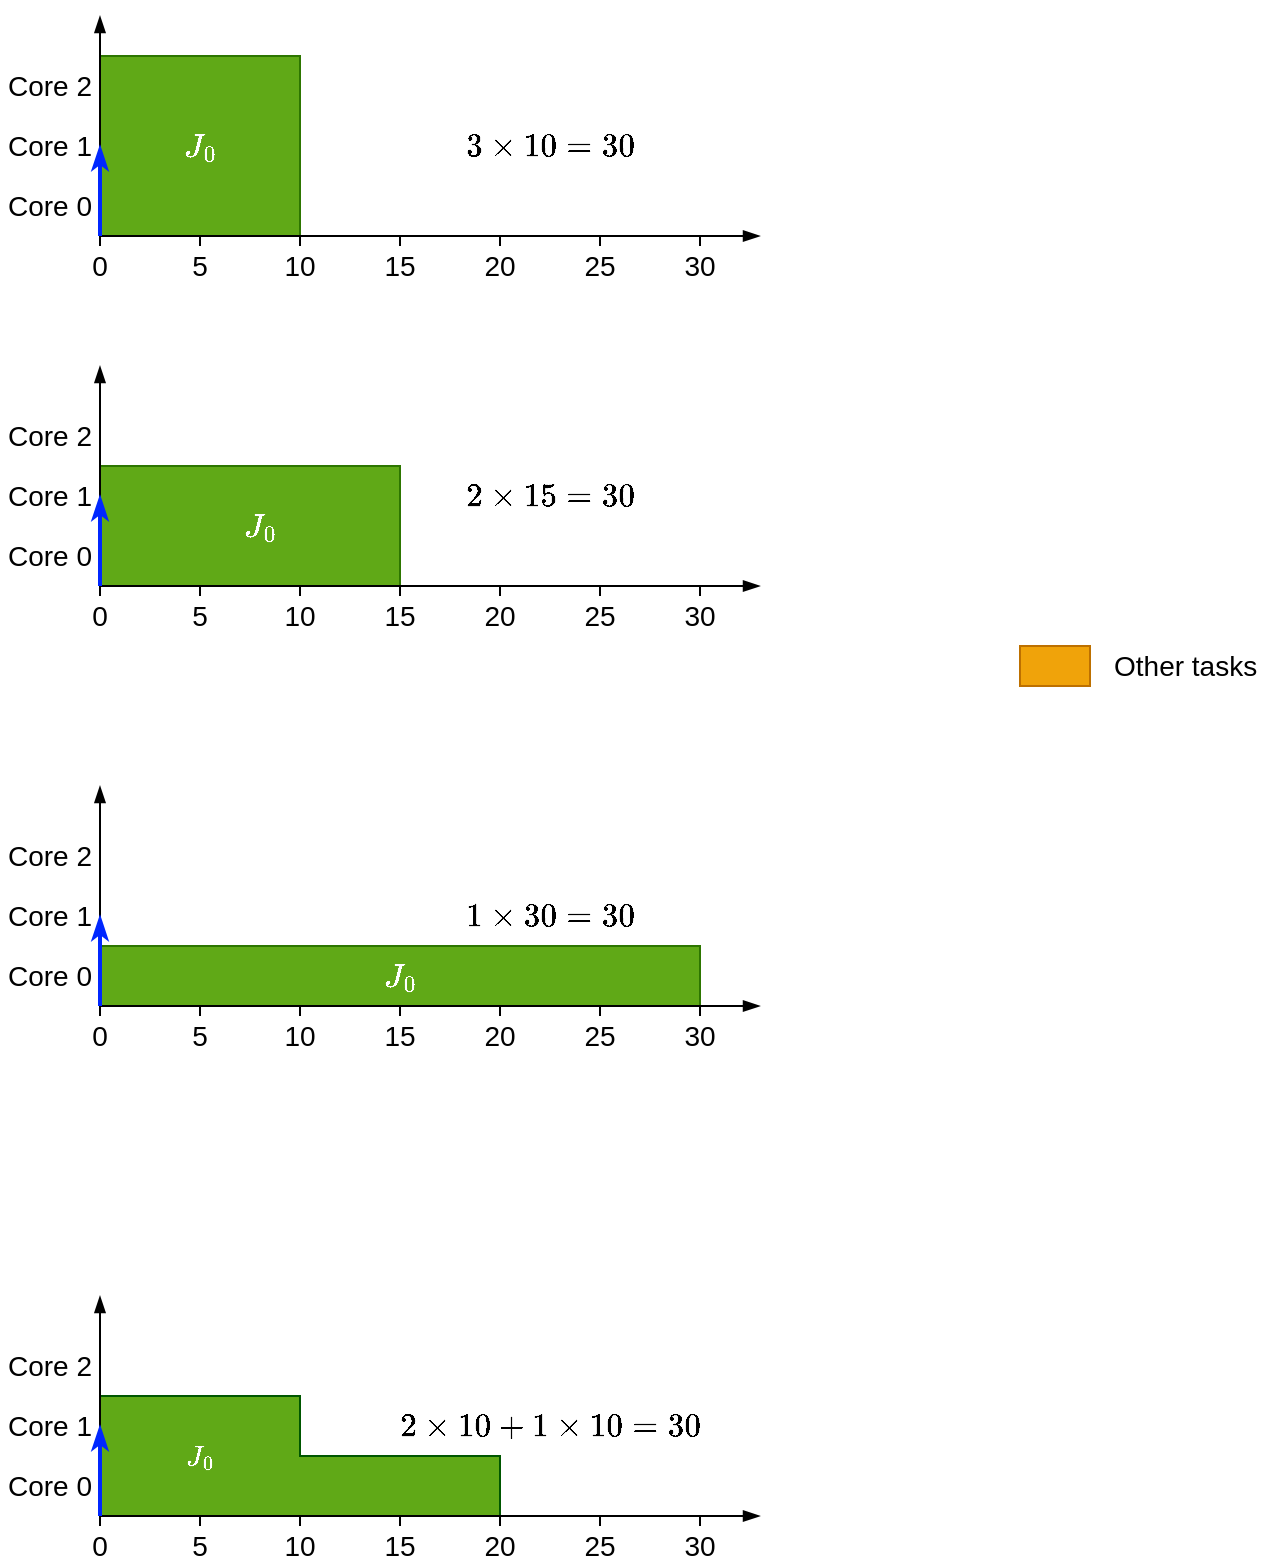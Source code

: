 <mxfile version="12.6.5" type="device"><diagram id="xW1HjvJvRXogK2bOHWA1" name="Page-1"><mxGraphModel dx="1185" dy="687" grid="1" gridSize="5" guides="1" tooltips="1" connect="1" arrows="1" fold="1" page="1" pageScale="1" pageWidth="827" pageHeight="1169" math="1" shadow="0"><root><mxCell id="0"/><mxCell id="1" parent="0"/><mxCell id="7jsa1MZPSzjT0Qlmyjnx-185" value="" style="rounded=0;whiteSpace=wrap;html=1;align=center;fillColor=#60a917;strokeColor=none;fontColor=#ffffff;" parent="1" vertex="1"><mxGeometry x="255" y="810" width="105" height="30" as="geometry"/></mxCell><mxCell id="7jsa1MZPSzjT0Qlmyjnx-162" value="$$J_0$$" style="rounded=0;whiteSpace=wrap;html=1;align=center;fillColor=#60a917;strokeColor=none;fontColor=#ffffff;comic=0;" parent="1" vertex="1"><mxGeometry x="160" y="780" width="100" height="60" as="geometry"/></mxCell><mxCell id="7jsa1MZPSzjT0Qlmyjnx-187" value="" style="endArrow=none;html=1;fontColor=#FFFFFF;entryX=0;entryY=0;entryDx=0;entryDy=0;exitX=1;exitY=1;exitDx=0;exitDy=0;rounded=0;fillColor=#008a00;strokeColor=#005700;" parent="1" source="7jsa1MZPSzjT0Qlmyjnx-185" target="7jsa1MZPSzjT0Qlmyjnx-162" edge="1"><mxGeometry width="50" height="50" relative="1" as="geometry"><mxPoint x="230" y="805" as="sourcePoint"/><mxPoint x="280" y="755" as="targetPoint"/><Array as="points"><mxPoint x="360" y="810"/><mxPoint x="260" y="810"/><mxPoint x="260" y="780"/></Array></mxGeometry></mxCell><mxCell id="7jsa1MZPSzjT0Qlmyjnx-139" value="" style="rounded=0;whiteSpace=wrap;html=1;align=center;fillColor=#60a917;strokeColor=#2D7600;fontColor=#ffffff;comic=0;" parent="1" vertex="1"><mxGeometry x="160" y="555" width="300" height="30" as="geometry"/></mxCell><mxCell id="7jsa1MZPSzjT0Qlmyjnx-116" value="" style="rounded=0;whiteSpace=wrap;html=1;align=center;fillColor=#60a917;strokeColor=#2D7600;fontColor=#ffffff;" parent="1" vertex="1"><mxGeometry x="160" y="315" width="150" height="60" as="geometry"/></mxCell><mxCell id="7jsa1MZPSzjT0Qlmyjnx-192" value="" style="endArrow=blockThin;html=1;strokeColor=#000000;endFill=1;exitX=0.5;exitY=0;exitDx=0;exitDy=0;" parent="1" edge="1"><mxGeometry width="50" height="50" relative="1" as="geometry"><mxPoint x="160" y="845" as="sourcePoint"/><mxPoint x="160" y="730" as="targetPoint"/></mxGeometry></mxCell><mxCell id="7jsa1MZPSzjT0Qlmyjnx-189" value="" style="endArrow=blockThin;html=1;strokeColor=#000000;endFill=1;exitX=0.5;exitY=0;exitDx=0;exitDy=0;" parent="1" edge="1"><mxGeometry width="50" height="50" relative="1" as="geometry"><mxPoint x="160" y="380" as="sourcePoint"/><mxPoint x="160" y="265" as="targetPoint"/></mxGeometry></mxCell><mxCell id="7jsa1MZPSzjT0Qlmyjnx-190" value="" style="endArrow=blockThin;html=1;strokeColor=#000000;endFill=1;exitX=0.5;exitY=0;exitDx=0;exitDy=0;" parent="1" edge="1"><mxGeometry width="50" height="50" relative="1" as="geometry"><mxPoint x="160" y="590" as="sourcePoint"/><mxPoint x="160" y="475" as="targetPoint"/></mxGeometry></mxCell><mxCell id="H2lRXq-8TjMZ1R84Y-Bk-121" value="" style="rounded=0;whiteSpace=wrap;html=1;align=center;fillColor=#60a917;strokeColor=#2D7600;fontColor=#ffffff;" parent="1" vertex="1"><mxGeometry x="160" y="110" width="100" height="90" as="geometry"/></mxCell><mxCell id="H2lRXq-8TjMZ1R84Y-Bk-124" value="&lt;div style=&quot;font-size: 14px;&quot;&gt;0&lt;/div&gt;" style="text;html=1;strokeColor=none;fillColor=none;align=center;verticalAlign=middle;whiteSpace=wrap;rounded=0;fontSize=14;" parent="1" vertex="1"><mxGeometry x="150" y="205" width="20" height="20" as="geometry"/></mxCell><mxCell id="H2lRXq-8TjMZ1R84Y-Bk-125" value="5" style="text;html=1;strokeColor=none;fillColor=none;align=center;verticalAlign=middle;whiteSpace=wrap;rounded=0;fontSize=14;" parent="1" vertex="1"><mxGeometry x="200" y="205" width="20" height="20" as="geometry"/></mxCell><mxCell id="H2lRXq-8TjMZ1R84Y-Bk-126" value="10" style="text;html=1;strokeColor=none;fillColor=none;align=center;verticalAlign=middle;whiteSpace=wrap;rounded=0;fontSize=14;" parent="1" vertex="1"><mxGeometry x="250" y="205" width="20" height="20" as="geometry"/></mxCell><mxCell id="H2lRXq-8TjMZ1R84Y-Bk-127" value="15" style="text;html=1;strokeColor=none;fillColor=none;align=center;verticalAlign=middle;whiteSpace=wrap;rounded=0;fontSize=14;" parent="1" vertex="1"><mxGeometry x="300" y="205" width="20" height="20" as="geometry"/></mxCell><mxCell id="H2lRXq-8TjMZ1R84Y-Bk-128" value="20" style="text;html=1;strokeColor=none;fillColor=none;align=center;verticalAlign=middle;whiteSpace=wrap;rounded=0;fontSize=14;" parent="1" vertex="1"><mxGeometry x="350" y="205" width="20" height="20" as="geometry"/></mxCell><mxCell id="H2lRXq-8TjMZ1R84Y-Bk-130" value="Core 0" style="text;html=1;strokeColor=none;fillColor=none;align=center;verticalAlign=middle;whiteSpace=wrap;rounded=0;fontSize=14;fontColor=#000000;" parent="1" vertex="1"><mxGeometry x="110" y="175" width="50" height="20" as="geometry"/></mxCell><mxCell id="H2lRXq-8TjMZ1R84Y-Bk-131" value="Core 1" style="text;html=1;strokeColor=none;fillColor=none;align=center;verticalAlign=middle;whiteSpace=wrap;rounded=0;fontSize=14;fontColor=#000000;" parent="1" vertex="1"><mxGeometry x="110" y="145" width="50" height="20" as="geometry"/></mxCell><mxCell id="H2lRXq-8TjMZ1R84Y-Bk-134" value="" style="endArrow=none;html=1;" parent="1" source="H2lRXq-8TjMZ1R84Y-Bk-135" edge="1"><mxGeometry width="50" height="50" relative="1" as="geometry"><mxPoint x="410" y="230" as="sourcePoint"/><mxPoint x="410" y="200" as="targetPoint"/></mxGeometry></mxCell><mxCell id="H2lRXq-8TjMZ1R84Y-Bk-135" value="25" style="text;html=1;strokeColor=none;fillColor=none;align=center;verticalAlign=middle;whiteSpace=wrap;rounded=0;fontSize=14;" parent="1" vertex="1"><mxGeometry x="400" y="205" width="20" height="20" as="geometry"/></mxCell><mxCell id="H2lRXq-8TjMZ1R84Y-Bk-136" value="" style="endArrow=none;html=1;exitX=0.5;exitY=0;exitDx=0;exitDy=0;" parent="1" source="H2lRXq-8TjMZ1R84Y-Bk-135" edge="1"><mxGeometry width="50" height="50" relative="1" as="geometry"><mxPoint x="410" y="230" as="sourcePoint"/><mxPoint x="410" y="200" as="targetPoint"/></mxGeometry></mxCell><mxCell id="H2lRXq-8TjMZ1R84Y-Bk-137" value="" style="endArrow=none;html=1;exitX=0.5;exitY=0;exitDx=0;exitDy=0;" parent="1" source="H2lRXq-8TjMZ1R84Y-Bk-128" edge="1"><mxGeometry width="50" height="50" relative="1" as="geometry"><mxPoint x="415" y="210" as="sourcePoint"/><mxPoint x="360" y="200" as="targetPoint"/></mxGeometry></mxCell><mxCell id="H2lRXq-8TjMZ1R84Y-Bk-138" value="" style="endArrow=none;html=1;exitX=0.5;exitY=0;exitDx=0;exitDy=0;" parent="1" source="H2lRXq-8TjMZ1R84Y-Bk-127" edge="1"><mxGeometry width="50" height="50" relative="1" as="geometry"><mxPoint x="420" y="215" as="sourcePoint"/><mxPoint x="310.0" y="200" as="targetPoint"/></mxGeometry></mxCell><mxCell id="H2lRXq-8TjMZ1R84Y-Bk-139" value="" style="endArrow=none;html=1;exitX=0.5;exitY=0;exitDx=0;exitDy=0;" parent="1" source="H2lRXq-8TjMZ1R84Y-Bk-126" edge="1"><mxGeometry width="50" height="50" relative="1" as="geometry"><mxPoint x="315" y="210" as="sourcePoint"/><mxPoint x="260" y="200" as="targetPoint"/></mxGeometry></mxCell><mxCell id="H2lRXq-8TjMZ1R84Y-Bk-140" value="" style="endArrow=none;html=1;exitX=0.5;exitY=0;exitDx=0;exitDy=0;" parent="1" source="H2lRXq-8TjMZ1R84Y-Bk-125" edge="1"><mxGeometry width="50" height="50" relative="1" as="geometry"><mxPoint x="320" y="215" as="sourcePoint"/><mxPoint x="210" y="200" as="targetPoint"/></mxGeometry></mxCell><mxCell id="H2lRXq-8TjMZ1R84Y-Bk-149" value="" style="endArrow=none;html=1;" parent="1" source="H2lRXq-8TjMZ1R84Y-Bk-150" edge="1"><mxGeometry width="50" height="50" relative="1" as="geometry"><mxPoint x="460" y="230" as="sourcePoint"/><mxPoint x="460" y="200" as="targetPoint"/></mxGeometry></mxCell><mxCell id="H2lRXq-8TjMZ1R84Y-Bk-150" value="30" style="text;html=1;strokeColor=none;fillColor=none;align=center;verticalAlign=middle;whiteSpace=wrap;rounded=0;fontSize=14;" parent="1" vertex="1"><mxGeometry x="450" y="205" width="20" height="20" as="geometry"/></mxCell><mxCell id="qFGKZNAYmPmx-F1GtHhx-10" value="" style="rounded=0;whiteSpace=wrap;html=1;align=center;fillColor=#f0a30a;strokeColor=#BD7000;fontColor=#ffffff;" parent="1" vertex="1"><mxGeometry x="620" y="405" width="35" height="20" as="geometry"/></mxCell><mxCell id="qFGKZNAYmPmx-F1GtHhx-11" value="Other tasks" style="text;html=1;strokeColor=none;fillColor=none;align=left;verticalAlign=middle;whiteSpace=wrap;rounded=0;fontSize=14;fontColor=#000000;" parent="1" vertex="1"><mxGeometry x="665" y="405" width="80" height="20" as="geometry"/></mxCell><mxCell id="7jsa1MZPSzjT0Qlmyjnx-38" value="Core 2" style="text;html=1;strokeColor=none;fillColor=none;align=center;verticalAlign=middle;whiteSpace=wrap;rounded=0;fontSize=14;fontColor=#000000;" parent="1" vertex="1"><mxGeometry x="110" y="115" width="50" height="20" as="geometry"/></mxCell><mxCell id="7jsa1MZPSzjT0Qlmyjnx-40" value="$$J_{0}$$" style="text;html=1;strokeColor=none;fillColor=none;align=center;verticalAlign=middle;whiteSpace=wrap;rounded=0;fontSize=14;fontColor=#FFFFFF;" parent="1" vertex="1"><mxGeometry x="175" y="145" width="70" height="20" as="geometry"/></mxCell><mxCell id="H2lRXq-8TjMZ1R84Y-Bk-122" value="" style="endArrow=blockThin;html=1;endFill=1;" parent="1" edge="1"><mxGeometry width="50" height="50" relative="1" as="geometry"><mxPoint x="160" y="200" as="sourcePoint"/><mxPoint x="490" y="200" as="targetPoint"/></mxGeometry></mxCell><mxCell id="7jsa1MZPSzjT0Qlmyjnx-118" value="&lt;div style=&quot;font-size: 14px;&quot;&gt;0&lt;/div&gt;" style="text;html=1;strokeColor=none;fillColor=none;align=center;verticalAlign=middle;whiteSpace=wrap;rounded=0;fontSize=14;" parent="1" vertex="1"><mxGeometry x="150" y="380" width="20" height="20" as="geometry"/></mxCell><mxCell id="7jsa1MZPSzjT0Qlmyjnx-119" value="5" style="text;html=1;strokeColor=none;fillColor=none;align=center;verticalAlign=middle;whiteSpace=wrap;rounded=0;fontSize=14;" parent="1" vertex="1"><mxGeometry x="200" y="380" width="20" height="20" as="geometry"/></mxCell><mxCell id="7jsa1MZPSzjT0Qlmyjnx-120" value="10" style="text;html=1;strokeColor=none;fillColor=none;align=center;verticalAlign=middle;whiteSpace=wrap;rounded=0;fontSize=14;" parent="1" vertex="1"><mxGeometry x="250" y="380" width="20" height="20" as="geometry"/></mxCell><mxCell id="7jsa1MZPSzjT0Qlmyjnx-121" value="15" style="text;html=1;strokeColor=none;fillColor=none;align=center;verticalAlign=middle;whiteSpace=wrap;rounded=0;fontSize=14;" parent="1" vertex="1"><mxGeometry x="300" y="380" width="20" height="20" as="geometry"/></mxCell><mxCell id="7jsa1MZPSzjT0Qlmyjnx-122" value="20" style="text;html=1;strokeColor=none;fillColor=none;align=center;verticalAlign=middle;whiteSpace=wrap;rounded=0;fontSize=14;" parent="1" vertex="1"><mxGeometry x="350" y="380" width="20" height="20" as="geometry"/></mxCell><mxCell id="7jsa1MZPSzjT0Qlmyjnx-123" value="Core 0" style="text;html=1;strokeColor=none;fillColor=none;align=center;verticalAlign=middle;whiteSpace=wrap;rounded=0;fontSize=14;fontColor=#000000;comic=0;" parent="1" vertex="1"><mxGeometry x="110" y="350" width="50" height="20" as="geometry"/></mxCell><mxCell id="7jsa1MZPSzjT0Qlmyjnx-124" value="Core 1" style="text;html=1;strokeColor=none;fillColor=none;align=center;verticalAlign=middle;whiteSpace=wrap;rounded=0;fontSize=14;fontColor=#000000;" parent="1" vertex="1"><mxGeometry x="110" y="320" width="50" height="20" as="geometry"/></mxCell><mxCell id="7jsa1MZPSzjT0Qlmyjnx-125" value="" style="endArrow=none;html=1;" parent="1" source="7jsa1MZPSzjT0Qlmyjnx-126" edge="1"><mxGeometry width="50" height="50" relative="1" as="geometry"><mxPoint x="410" y="405" as="sourcePoint"/><mxPoint x="410" y="375" as="targetPoint"/></mxGeometry></mxCell><mxCell id="7jsa1MZPSzjT0Qlmyjnx-126" value="25" style="text;html=1;strokeColor=none;fillColor=none;align=center;verticalAlign=middle;whiteSpace=wrap;rounded=0;fontSize=14;" parent="1" vertex="1"><mxGeometry x="400" y="380" width="20" height="20" as="geometry"/></mxCell><mxCell id="7jsa1MZPSzjT0Qlmyjnx-127" value="" style="endArrow=none;html=1;exitX=0.5;exitY=0;exitDx=0;exitDy=0;" parent="1" source="7jsa1MZPSzjT0Qlmyjnx-126" edge="1"><mxGeometry width="50" height="50" relative="1" as="geometry"><mxPoint x="410" y="405" as="sourcePoint"/><mxPoint x="410" y="375" as="targetPoint"/></mxGeometry></mxCell><mxCell id="7jsa1MZPSzjT0Qlmyjnx-128" value="" style="endArrow=none;html=1;exitX=0.5;exitY=0;exitDx=0;exitDy=0;" parent="1" source="7jsa1MZPSzjT0Qlmyjnx-122" edge="1"><mxGeometry width="50" height="50" relative="1" as="geometry"><mxPoint x="415" y="385" as="sourcePoint"/><mxPoint x="360" y="375" as="targetPoint"/></mxGeometry></mxCell><mxCell id="7jsa1MZPSzjT0Qlmyjnx-129" value="" style="endArrow=none;html=1;exitX=0.5;exitY=0;exitDx=0;exitDy=0;" parent="1" source="7jsa1MZPSzjT0Qlmyjnx-121" edge="1"><mxGeometry width="50" height="50" relative="1" as="geometry"><mxPoint x="420" y="390" as="sourcePoint"/><mxPoint x="310" y="375" as="targetPoint"/></mxGeometry></mxCell><mxCell id="7jsa1MZPSzjT0Qlmyjnx-130" value="" style="endArrow=none;html=1;exitX=0.5;exitY=0;exitDx=0;exitDy=0;" parent="1" source="7jsa1MZPSzjT0Qlmyjnx-120" edge="1"><mxGeometry width="50" height="50" relative="1" as="geometry"><mxPoint x="315" y="385" as="sourcePoint"/><mxPoint x="260" y="375" as="targetPoint"/></mxGeometry></mxCell><mxCell id="7jsa1MZPSzjT0Qlmyjnx-131" value="" style="endArrow=none;html=1;exitX=0.5;exitY=0;exitDx=0;exitDy=0;" parent="1" source="7jsa1MZPSzjT0Qlmyjnx-119" edge="1"><mxGeometry width="50" height="50" relative="1" as="geometry"><mxPoint x="320" y="390" as="sourcePoint"/><mxPoint x="210" y="375" as="targetPoint"/></mxGeometry></mxCell><mxCell id="7jsa1MZPSzjT0Qlmyjnx-132" value="" style="endArrow=none;html=1;" parent="1" source="7jsa1MZPSzjT0Qlmyjnx-133" edge="1"><mxGeometry width="50" height="50" relative="1" as="geometry"><mxPoint x="460" y="405" as="sourcePoint"/><mxPoint x="460" y="375" as="targetPoint"/></mxGeometry></mxCell><mxCell id="7jsa1MZPSzjT0Qlmyjnx-133" value="30" style="text;html=1;strokeColor=none;fillColor=none;align=center;verticalAlign=middle;whiteSpace=wrap;rounded=0;fontSize=14;" parent="1" vertex="1"><mxGeometry x="450" y="380" width="20" height="20" as="geometry"/></mxCell><mxCell id="7jsa1MZPSzjT0Qlmyjnx-134" value="Core 2" style="text;html=1;strokeColor=none;fillColor=none;align=center;verticalAlign=middle;whiteSpace=wrap;rounded=0;fontSize=14;fontColor=#000000;" parent="1" vertex="1"><mxGeometry x="110" y="290" width="50" height="20" as="geometry"/></mxCell><mxCell id="7jsa1MZPSzjT0Qlmyjnx-136" value="$$J_{0}$$" style="text;html=1;strokeColor=none;fillColor=none;align=center;verticalAlign=middle;whiteSpace=wrap;rounded=0;fontSize=14;fontColor=#FFFFFF;" parent="1" vertex="1"><mxGeometry x="205" y="335" width="70" height="20" as="geometry"/></mxCell><mxCell id="7jsa1MZPSzjT0Qlmyjnx-137" value="" style="endArrow=blockThin;html=1;endFill=1;" parent="1" edge="1"><mxGeometry width="50" height="50" relative="1" as="geometry"><mxPoint x="160" y="375" as="sourcePoint"/><mxPoint x="490" y="375" as="targetPoint"/></mxGeometry></mxCell><mxCell id="7jsa1MZPSzjT0Qlmyjnx-138" value="" style="endArrow=classicThin;html=1;strokeColor=#0027FF;fillColor=#0050ef;endFill=1;strokeWidth=2;" parent="1" edge="1"><mxGeometry width="50" height="50" relative="1" as="geometry"><mxPoint x="160" y="375" as="sourcePoint"/><mxPoint x="160" y="330" as="targetPoint"/></mxGeometry></mxCell><mxCell id="7jsa1MZPSzjT0Qlmyjnx-141" value="&lt;div style=&quot;font-size: 14px;&quot;&gt;0&lt;/div&gt;" style="text;html=1;strokeColor=none;fillColor=none;align=center;verticalAlign=middle;whiteSpace=wrap;rounded=0;fontSize=14;" parent="1" vertex="1"><mxGeometry x="150" y="590" width="20" height="20" as="geometry"/></mxCell><mxCell id="7jsa1MZPSzjT0Qlmyjnx-142" value="5" style="text;html=1;strokeColor=none;fillColor=none;align=center;verticalAlign=middle;whiteSpace=wrap;rounded=0;fontSize=14;" parent="1" vertex="1"><mxGeometry x="200" y="590" width="20" height="20" as="geometry"/></mxCell><mxCell id="7jsa1MZPSzjT0Qlmyjnx-143" value="10" style="text;html=1;strokeColor=none;fillColor=none;align=center;verticalAlign=middle;whiteSpace=wrap;rounded=0;fontSize=14;" parent="1" vertex="1"><mxGeometry x="250" y="590" width="20" height="20" as="geometry"/></mxCell><mxCell id="7jsa1MZPSzjT0Qlmyjnx-144" value="15" style="text;html=1;strokeColor=none;fillColor=none;align=center;verticalAlign=middle;whiteSpace=wrap;rounded=0;fontSize=14;" parent="1" vertex="1"><mxGeometry x="300" y="590" width="20" height="20" as="geometry"/></mxCell><mxCell id="7jsa1MZPSzjT0Qlmyjnx-145" value="20" style="text;html=1;strokeColor=none;fillColor=none;align=center;verticalAlign=middle;whiteSpace=wrap;rounded=0;fontSize=14;" parent="1" vertex="1"><mxGeometry x="350" y="590" width="20" height="20" as="geometry"/></mxCell><mxCell id="7jsa1MZPSzjT0Qlmyjnx-146" value="Core 0" style="text;html=1;strokeColor=none;fillColor=none;align=center;verticalAlign=middle;whiteSpace=wrap;rounded=0;fontSize=14;fontColor=#000000;" parent="1" vertex="1"><mxGeometry x="110" y="560" width="50" height="20" as="geometry"/></mxCell><mxCell id="7jsa1MZPSzjT0Qlmyjnx-147" value="Core 1" style="text;html=1;strokeColor=none;fillColor=none;align=center;verticalAlign=middle;whiteSpace=wrap;rounded=0;fontSize=14;fontColor=#000000;" parent="1" vertex="1"><mxGeometry x="110" y="530" width="50" height="20" as="geometry"/></mxCell><mxCell id="7jsa1MZPSzjT0Qlmyjnx-148" value="" style="endArrow=none;html=1;" parent="1" source="7jsa1MZPSzjT0Qlmyjnx-149" edge="1"><mxGeometry width="50" height="50" relative="1" as="geometry"><mxPoint x="410" y="615" as="sourcePoint"/><mxPoint x="410" y="585" as="targetPoint"/></mxGeometry></mxCell><mxCell id="7jsa1MZPSzjT0Qlmyjnx-149" value="25" style="text;html=1;strokeColor=none;fillColor=none;align=center;verticalAlign=middle;whiteSpace=wrap;rounded=0;fontSize=14;" parent="1" vertex="1"><mxGeometry x="400" y="590" width="20" height="20" as="geometry"/></mxCell><mxCell id="7jsa1MZPSzjT0Qlmyjnx-150" value="" style="endArrow=none;html=1;exitX=0.5;exitY=0;exitDx=0;exitDy=0;" parent="1" source="7jsa1MZPSzjT0Qlmyjnx-149" edge="1"><mxGeometry width="50" height="50" relative="1" as="geometry"><mxPoint x="410" y="615" as="sourcePoint"/><mxPoint x="410" y="585" as="targetPoint"/></mxGeometry></mxCell><mxCell id="7jsa1MZPSzjT0Qlmyjnx-151" value="" style="endArrow=none;html=1;exitX=0.5;exitY=0;exitDx=0;exitDy=0;" parent="1" source="7jsa1MZPSzjT0Qlmyjnx-145" edge="1"><mxGeometry width="50" height="50" relative="1" as="geometry"><mxPoint x="415" y="595" as="sourcePoint"/><mxPoint x="360" y="585" as="targetPoint"/></mxGeometry></mxCell><mxCell id="7jsa1MZPSzjT0Qlmyjnx-152" value="" style="endArrow=none;html=1;exitX=0.5;exitY=0;exitDx=0;exitDy=0;" parent="1" source="7jsa1MZPSzjT0Qlmyjnx-144" edge="1"><mxGeometry width="50" height="50" relative="1" as="geometry"><mxPoint x="420" y="600" as="sourcePoint"/><mxPoint x="310" y="585" as="targetPoint"/></mxGeometry></mxCell><mxCell id="7jsa1MZPSzjT0Qlmyjnx-153" value="" style="endArrow=none;html=1;exitX=0.5;exitY=0;exitDx=0;exitDy=0;" parent="1" source="7jsa1MZPSzjT0Qlmyjnx-143" edge="1"><mxGeometry width="50" height="50" relative="1" as="geometry"><mxPoint x="315" y="595" as="sourcePoint"/><mxPoint x="260" y="585" as="targetPoint"/></mxGeometry></mxCell><mxCell id="7jsa1MZPSzjT0Qlmyjnx-154" value="" style="endArrow=none;html=1;exitX=0.5;exitY=0;exitDx=0;exitDy=0;" parent="1" source="7jsa1MZPSzjT0Qlmyjnx-142" edge="1"><mxGeometry width="50" height="50" relative="1" as="geometry"><mxPoint x="320" y="600" as="sourcePoint"/><mxPoint x="210" y="585" as="targetPoint"/></mxGeometry></mxCell><mxCell id="7jsa1MZPSzjT0Qlmyjnx-155" value="" style="endArrow=none;html=1;" parent="1" source="7jsa1MZPSzjT0Qlmyjnx-156" edge="1"><mxGeometry width="50" height="50" relative="1" as="geometry"><mxPoint x="460" y="615" as="sourcePoint"/><mxPoint x="460" y="585" as="targetPoint"/></mxGeometry></mxCell><mxCell id="7jsa1MZPSzjT0Qlmyjnx-156" value="30" style="text;html=1;strokeColor=none;fillColor=none;align=center;verticalAlign=middle;whiteSpace=wrap;rounded=0;fontSize=14;" parent="1" vertex="1"><mxGeometry x="450" y="590" width="20" height="20" as="geometry"/></mxCell><mxCell id="7jsa1MZPSzjT0Qlmyjnx-157" value="Core 2" style="text;html=1;strokeColor=none;fillColor=none;align=center;verticalAlign=middle;whiteSpace=wrap;rounded=0;fontSize=14;fontColor=#000000;" parent="1" vertex="1"><mxGeometry x="110" y="500" width="50" height="20" as="geometry"/></mxCell><mxCell id="7jsa1MZPSzjT0Qlmyjnx-159" value="$$J_{0}$$" style="text;html=1;strokeColor=none;fillColor=none;align=center;verticalAlign=middle;whiteSpace=wrap;rounded=0;fontSize=14;fontColor=#FFFFFF;" parent="1" vertex="1"><mxGeometry x="275" y="560" width="70" height="20" as="geometry"/></mxCell><mxCell id="7jsa1MZPSzjT0Qlmyjnx-160" value="" style="endArrow=blockThin;html=1;endFill=1;" parent="1" edge="1"><mxGeometry width="50" height="50" relative="1" as="geometry"><mxPoint x="160" y="585" as="sourcePoint"/><mxPoint x="490" y="585" as="targetPoint"/></mxGeometry></mxCell><mxCell id="7jsa1MZPSzjT0Qlmyjnx-161" value="" style="endArrow=classicThin;html=1;strokeColor=#0027FF;fillColor=#0050ef;endFill=1;strokeWidth=2;" parent="1" edge="1"><mxGeometry width="50" height="50" relative="1" as="geometry"><mxPoint x="160" y="585" as="sourcePoint"/><mxPoint x="160" y="540" as="targetPoint"/></mxGeometry></mxCell><mxCell id="7jsa1MZPSzjT0Qlmyjnx-164" value="&lt;div style=&quot;font-size: 14px;&quot;&gt;0&lt;/div&gt;" style="text;html=1;strokeColor=none;fillColor=none;align=center;verticalAlign=middle;whiteSpace=wrap;rounded=0;fontSize=14;" parent="1" vertex="1"><mxGeometry x="150" y="845" width="20" height="20" as="geometry"/></mxCell><mxCell id="7jsa1MZPSzjT0Qlmyjnx-165" value="5" style="text;html=1;strokeColor=none;fillColor=none;align=center;verticalAlign=middle;whiteSpace=wrap;rounded=0;fontSize=14;" parent="1" vertex="1"><mxGeometry x="200" y="845" width="20" height="20" as="geometry"/></mxCell><mxCell id="7jsa1MZPSzjT0Qlmyjnx-166" value="10" style="text;html=1;strokeColor=none;fillColor=none;align=center;verticalAlign=middle;whiteSpace=wrap;rounded=0;fontSize=14;" parent="1" vertex="1"><mxGeometry x="250" y="845" width="20" height="20" as="geometry"/></mxCell><mxCell id="7jsa1MZPSzjT0Qlmyjnx-167" value="15" style="text;html=1;strokeColor=none;fillColor=none;align=center;verticalAlign=middle;whiteSpace=wrap;rounded=0;fontSize=14;" parent="1" vertex="1"><mxGeometry x="300" y="845" width="20" height="20" as="geometry"/></mxCell><mxCell id="7jsa1MZPSzjT0Qlmyjnx-168" value="20" style="text;html=1;strokeColor=none;fillColor=none;align=center;verticalAlign=middle;whiteSpace=wrap;rounded=0;fontSize=14;" parent="1" vertex="1"><mxGeometry x="350" y="845" width="20" height="20" as="geometry"/></mxCell><mxCell id="7jsa1MZPSzjT0Qlmyjnx-169" value="Core 0" style="text;html=1;strokeColor=none;fillColor=none;align=center;verticalAlign=middle;whiteSpace=wrap;rounded=0;fontSize=14;fontColor=#000000;" parent="1" vertex="1"><mxGeometry x="110" y="815" width="50" height="20" as="geometry"/></mxCell><mxCell id="7jsa1MZPSzjT0Qlmyjnx-170" value="Core 1" style="text;html=1;strokeColor=none;fillColor=none;align=center;verticalAlign=middle;whiteSpace=wrap;rounded=0;fontSize=14;fontColor=#000000;" parent="1" vertex="1"><mxGeometry x="110" y="785" width="50" height="20" as="geometry"/></mxCell><mxCell id="7jsa1MZPSzjT0Qlmyjnx-171" value="" style="endArrow=none;html=1;" parent="1" source="7jsa1MZPSzjT0Qlmyjnx-172" edge="1"><mxGeometry width="50" height="50" relative="1" as="geometry"><mxPoint x="410" y="870" as="sourcePoint"/><mxPoint x="410" y="840" as="targetPoint"/></mxGeometry></mxCell><mxCell id="7jsa1MZPSzjT0Qlmyjnx-172" value="25" style="text;html=1;strokeColor=none;fillColor=none;align=center;verticalAlign=middle;whiteSpace=wrap;rounded=0;fontSize=14;" parent="1" vertex="1"><mxGeometry x="400" y="845" width="20" height="20" as="geometry"/></mxCell><mxCell id="7jsa1MZPSzjT0Qlmyjnx-173" value="" style="endArrow=none;html=1;exitX=0.5;exitY=0;exitDx=0;exitDy=0;" parent="1" source="7jsa1MZPSzjT0Qlmyjnx-172" edge="1"><mxGeometry width="50" height="50" relative="1" as="geometry"><mxPoint x="410" y="870" as="sourcePoint"/><mxPoint x="410" y="840" as="targetPoint"/></mxGeometry></mxCell><mxCell id="7jsa1MZPSzjT0Qlmyjnx-174" value="" style="endArrow=none;html=1;exitX=0.5;exitY=0;exitDx=0;exitDy=0;" parent="1" source="7jsa1MZPSzjT0Qlmyjnx-168" edge="1"><mxGeometry width="50" height="50" relative="1" as="geometry"><mxPoint x="415" y="850" as="sourcePoint"/><mxPoint x="360" y="840" as="targetPoint"/></mxGeometry></mxCell><mxCell id="7jsa1MZPSzjT0Qlmyjnx-175" value="" style="endArrow=none;html=1;exitX=0.5;exitY=0;exitDx=0;exitDy=0;" parent="1" source="7jsa1MZPSzjT0Qlmyjnx-167" edge="1"><mxGeometry width="50" height="50" relative="1" as="geometry"><mxPoint x="420" y="855" as="sourcePoint"/><mxPoint x="310" y="840" as="targetPoint"/></mxGeometry></mxCell><mxCell id="7jsa1MZPSzjT0Qlmyjnx-176" value="" style="endArrow=none;html=1;exitX=0.5;exitY=0;exitDx=0;exitDy=0;" parent="1" source="7jsa1MZPSzjT0Qlmyjnx-166" edge="1"><mxGeometry width="50" height="50" relative="1" as="geometry"><mxPoint x="315" y="850" as="sourcePoint"/><mxPoint x="260" y="840" as="targetPoint"/></mxGeometry></mxCell><mxCell id="7jsa1MZPSzjT0Qlmyjnx-177" value="" style="endArrow=none;html=1;exitX=0.5;exitY=0;exitDx=0;exitDy=0;" parent="1" source="7jsa1MZPSzjT0Qlmyjnx-165" edge="1"><mxGeometry width="50" height="50" relative="1" as="geometry"><mxPoint x="320" y="855" as="sourcePoint"/><mxPoint x="210" y="840" as="targetPoint"/></mxGeometry></mxCell><mxCell id="7jsa1MZPSzjT0Qlmyjnx-178" value="" style="endArrow=none;html=1;" parent="1" source="7jsa1MZPSzjT0Qlmyjnx-179" edge="1"><mxGeometry width="50" height="50" relative="1" as="geometry"><mxPoint x="460" y="870" as="sourcePoint"/><mxPoint x="460" y="840" as="targetPoint"/></mxGeometry></mxCell><mxCell id="7jsa1MZPSzjT0Qlmyjnx-179" value="30" style="text;html=1;strokeColor=none;fillColor=none;align=center;verticalAlign=middle;whiteSpace=wrap;rounded=0;fontSize=14;" parent="1" vertex="1"><mxGeometry x="450" y="845" width="20" height="20" as="geometry"/></mxCell><mxCell id="7jsa1MZPSzjT0Qlmyjnx-180" value="Core 2" style="text;html=1;strokeColor=none;fillColor=none;align=center;verticalAlign=middle;whiteSpace=wrap;rounded=0;fontSize=14;fontColor=#000000;" parent="1" vertex="1"><mxGeometry x="110" y="755" width="50" height="20" as="geometry"/></mxCell><mxCell id="7jsa1MZPSzjT0Qlmyjnx-183" value="" style="endArrow=blockThin;html=1;endFill=1;" parent="1" edge="1"><mxGeometry width="50" height="50" relative="1" as="geometry"><mxPoint x="160" y="840" as="sourcePoint"/><mxPoint x="490" y="840" as="targetPoint"/></mxGeometry></mxCell><mxCell id="7jsa1MZPSzjT0Qlmyjnx-184" value="" style="endArrow=classicThin;html=1;strokeColor=#0027FF;fillColor=#0050ef;endFill=1;strokeWidth=2;jumpStyle=none;comic=0;shadow=0;" parent="1" edge="1"><mxGeometry width="50" height="50" relative="1" as="geometry"><mxPoint x="160" y="840" as="sourcePoint"/><mxPoint x="160" y="795" as="targetPoint"/></mxGeometry></mxCell><mxCell id="bg8PJaQK8NV7jzxAS_SR-2" value="$$3 \times 10 = 30$$" style="text;html=1;strokeColor=none;fillColor=none;align=center;verticalAlign=middle;whiteSpace=wrap;rounded=0;fontSize=14;fontColor=#000000;" vertex="1" parent="1"><mxGeometry x="330" y="145" width="110" height="20" as="geometry"/></mxCell><mxCell id="bg8PJaQK8NV7jzxAS_SR-3" value="$$2 \times 15 = 30$$" style="text;html=1;strokeColor=none;fillColor=none;align=center;verticalAlign=middle;whiteSpace=wrap;rounded=0;fontSize=14;fontColor=#000000;" vertex="1" parent="1"><mxGeometry x="330" y="320" width="110" height="20" as="geometry"/></mxCell><mxCell id="bg8PJaQK8NV7jzxAS_SR-4" value="$$1 \times 30 = 30$$" style="text;html=1;strokeColor=none;fillColor=none;align=center;verticalAlign=middle;whiteSpace=wrap;rounded=0;fontSize=14;fontColor=#000000;" vertex="1" parent="1"><mxGeometry x="330" y="530" width="110" height="20" as="geometry"/></mxCell><mxCell id="bg8PJaQK8NV7jzxAS_SR-5" value="$$2 \times 10 + 1 \times 10 = 30$$" style="text;html=1;strokeColor=none;fillColor=none;align=center;verticalAlign=middle;whiteSpace=wrap;rounded=0;fontSize=14;fontColor=#000000;" vertex="1" parent="1"><mxGeometry x="330" y="785" width="110" height="20" as="geometry"/></mxCell><mxCell id="bg8PJaQK8NV7jzxAS_SR-6" value="" style="endArrow=blockThin;html=1;strokeColor=#000000;endFill=1;exitX=0.5;exitY=0;exitDx=0;exitDy=0;" edge="1" parent="1"><mxGeometry width="50" height="50" relative="1" as="geometry"><mxPoint x="160" y="205" as="sourcePoint"/><mxPoint x="160" y="90" as="targetPoint"/></mxGeometry></mxCell><mxCell id="H2lRXq-8TjMZ1R84Y-Bk-129" value="" style="endArrow=classicThin;html=1;strokeColor=#0027FF;fillColor=#0050ef;endFill=1;strokeWidth=2;" parent="1" edge="1"><mxGeometry width="50" height="50" relative="1" as="geometry"><mxPoint x="160" y="200" as="sourcePoint"/><mxPoint x="160" y="155" as="targetPoint"/></mxGeometry></mxCell></root></mxGraphModel></diagram></mxfile>